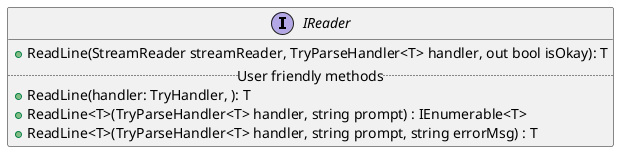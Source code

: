 @startuml IO

' delegate TryParseHandler {

' }

interface IReader{
	+ReadLine(StreamReader streamReader, TryParseHandler<T> handler, out bool isOkay): T 
	.. User friendly methods ..
	+ReadLine(handler: TryHandler, ): T 
    +ReadLine<T>(TryParseHandler<T> handler, string prompt) : IEnumerable<T> 
    +ReadLine<T>(TryParseHandler<T> handler, string prompt, string errorMsg) : T
}

@enduml
